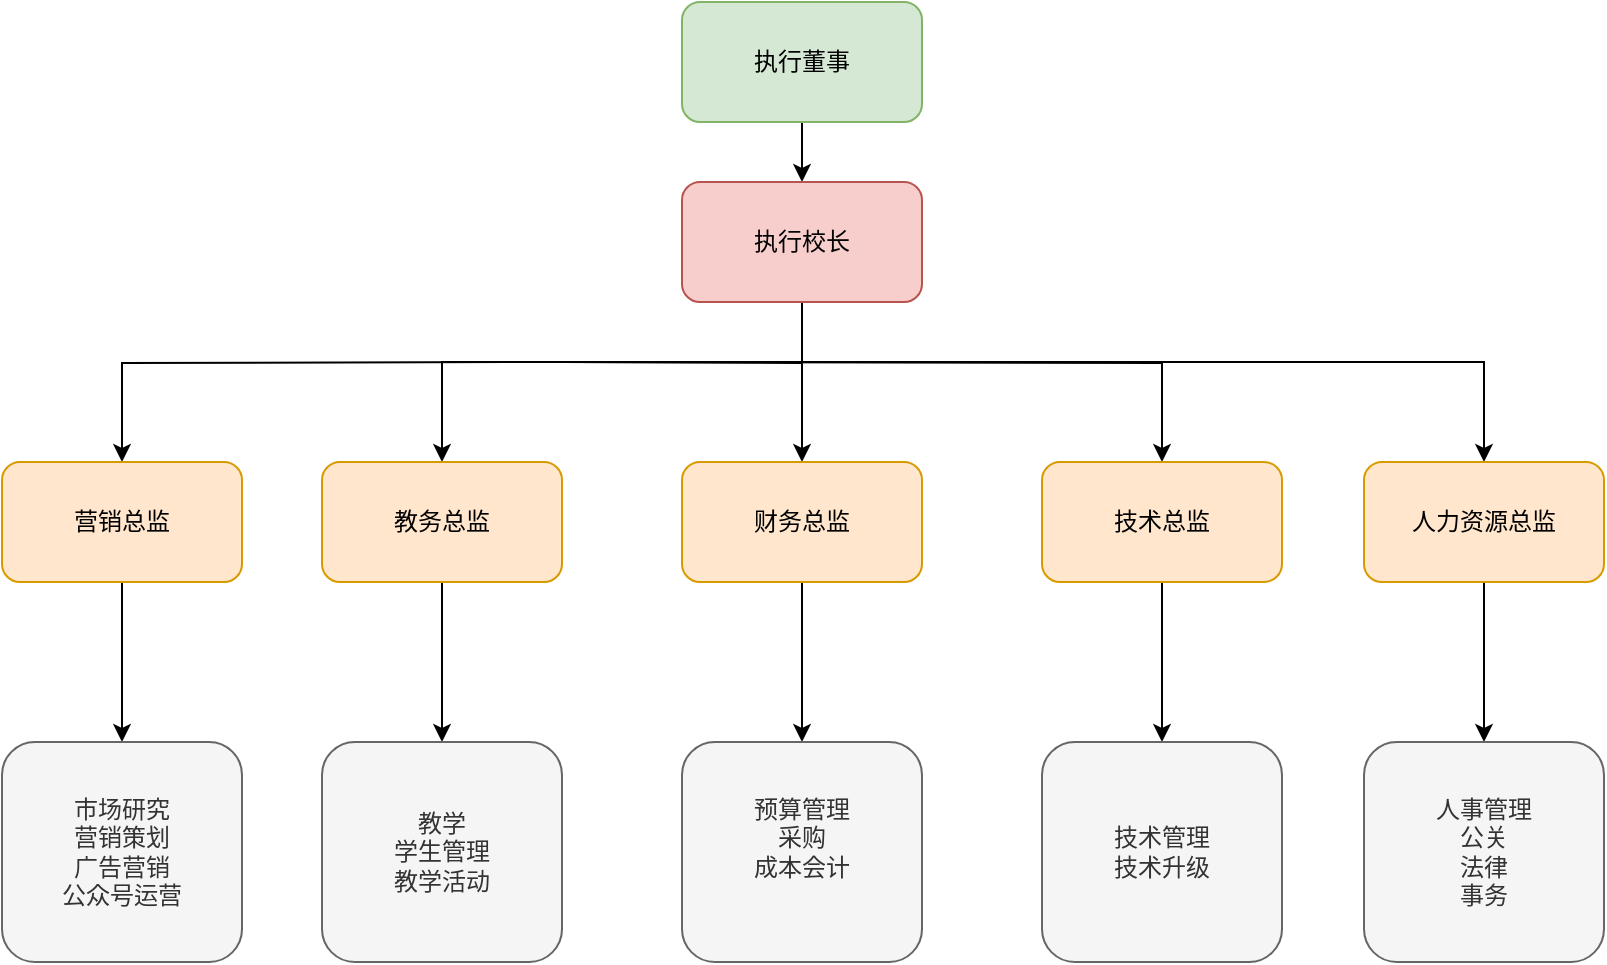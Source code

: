 <mxfile version="10.6.5" type="github"><diagram id="-_oVrOdCQCF2ox1JaDf6" name="Page-1"><mxGraphModel dx="1353" dy="775" grid="1" gridSize="10" guides="1" tooltips="1" connect="1" arrows="1" fold="1" page="1" pageScale="1" pageWidth="827" pageHeight="1169" math="0" shadow="0"><root><mxCell id="0"/><mxCell id="1" parent="0"/><mxCell id="cT-NTPE3A9bwr0N4KqqJ-11" value="" style="edgeStyle=orthogonalEdgeStyle;rounded=0;orthogonalLoop=1;jettySize=auto;html=1;" edge="1" parent="1" source="cT-NTPE3A9bwr0N4KqqJ-1" target="cT-NTPE3A9bwr0N4KqqJ-2"><mxGeometry relative="1" as="geometry"/></mxCell><mxCell id="cT-NTPE3A9bwr0N4KqqJ-1" value="执行董事" style="rounded=1;whiteSpace=wrap;html=1;fillColor=#d5e8d4;strokeColor=#82b366;" vertex="1" parent="1"><mxGeometry x="440" y="160" width="120" height="60" as="geometry"/></mxCell><mxCell id="cT-NTPE3A9bwr0N4KqqJ-6" value="" style="edgeStyle=orthogonalEdgeStyle;rounded=0;orthogonalLoop=1;jettySize=auto;html=1;" edge="1" parent="1" target="cT-NTPE3A9bwr0N4KqqJ-5"><mxGeometry relative="1" as="geometry"><mxPoint x="380" y="340" as="sourcePoint"/></mxGeometry></mxCell><mxCell id="cT-NTPE3A9bwr0N4KqqJ-8" value="" style="edgeStyle=orthogonalEdgeStyle;rounded=0;orthogonalLoop=1;jettySize=auto;html=1;" edge="1" parent="1" target="cT-NTPE3A9bwr0N4KqqJ-7"><mxGeometry relative="1" as="geometry"><mxPoint x="380" y="340" as="sourcePoint"/></mxGeometry></mxCell><mxCell id="cT-NTPE3A9bwr0N4KqqJ-10" value="" style="edgeStyle=orthogonalEdgeStyle;rounded=0;orthogonalLoop=1;jettySize=auto;html=1;" edge="1" parent="1" target="cT-NTPE3A9bwr0N4KqqJ-9"><mxGeometry relative="1" as="geometry"><mxPoint x="500" y="340" as="sourcePoint"/><Array as="points"><mxPoint x="400" y="340"/><mxPoint x="310" y="340"/></Array></mxGeometry></mxCell><mxCell id="cT-NTPE3A9bwr0N4KqqJ-13" value="" style="edgeStyle=orthogonalEdgeStyle;rounded=0;orthogonalLoop=1;jettySize=auto;html=1;" edge="1" parent="1" target="cT-NTPE3A9bwr0N4KqqJ-12"><mxGeometry relative="1" as="geometry"><mxPoint x="380" y="340" as="sourcePoint"/></mxGeometry></mxCell><mxCell id="cT-NTPE3A9bwr0N4KqqJ-21" value="" style="edgeStyle=orthogonalEdgeStyle;rounded=0;orthogonalLoop=1;jettySize=auto;html=1;" edge="1" parent="1" source="cT-NTPE3A9bwr0N4KqqJ-2" target="cT-NTPE3A9bwr0N4KqqJ-20"><mxGeometry relative="1" as="geometry"><Array as="points"><mxPoint x="500" y="340"/><mxPoint x="841" y="340"/></Array></mxGeometry></mxCell><mxCell id="cT-NTPE3A9bwr0N4KqqJ-2" value="执行校长" style="rounded=1;whiteSpace=wrap;html=1;fillColor=#f8cecc;strokeColor=#b85450;" vertex="1" parent="1"><mxGeometry x="440" y="250" width="120" height="60" as="geometry"/></mxCell><mxCell id="cT-NTPE3A9bwr0N4KqqJ-23" value="" style="edgeStyle=orthogonalEdgeStyle;rounded=0;orthogonalLoop=1;jettySize=auto;html=1;" edge="1" parent="1" source="cT-NTPE3A9bwr0N4KqqJ-20" target="cT-NTPE3A9bwr0N4KqqJ-22"><mxGeometry relative="1" as="geometry"/></mxCell><mxCell id="cT-NTPE3A9bwr0N4KqqJ-20" value="人力资源总监" style="rounded=1;whiteSpace=wrap;html=1;fillColor=#ffe6cc;strokeColor=#d79b00;" vertex="1" parent="1"><mxGeometry x="781" y="390" width="120" height="60" as="geometry"/></mxCell><mxCell id="cT-NTPE3A9bwr0N4KqqJ-22" value="人事管理&lt;br&gt;公关&lt;br&gt;法律&lt;br&gt;事务&lt;br&gt;" style="rounded=1;whiteSpace=wrap;html=1;fillColor=#f5f5f5;strokeColor=#666666;fontColor=#333333;" vertex="1" parent="1"><mxGeometry x="781" y="530" width="120" height="110" as="geometry"/></mxCell><mxCell id="cT-NTPE3A9bwr0N4KqqJ-25" value="" style="edgeStyle=orthogonalEdgeStyle;rounded=0;orthogonalLoop=1;jettySize=auto;html=1;" edge="1" parent="1" source="cT-NTPE3A9bwr0N4KqqJ-12" target="cT-NTPE3A9bwr0N4KqqJ-24"><mxGeometry relative="1" as="geometry"/></mxCell><mxCell id="cT-NTPE3A9bwr0N4KqqJ-12" value="技术总监" style="rounded=1;whiteSpace=wrap;html=1;fillColor=#ffe6cc;strokeColor=#d79b00;" vertex="1" parent="1"><mxGeometry x="620" y="390" width="120" height="60" as="geometry"/></mxCell><mxCell id="cT-NTPE3A9bwr0N4KqqJ-24" value="技术管理&lt;br&gt;技术升级&lt;br&gt;" style="rounded=1;whiteSpace=wrap;html=1;fillColor=#f5f5f5;strokeColor=#666666;fontColor=#333333;" vertex="1" parent="1"><mxGeometry x="620" y="530" width="120" height="110" as="geometry"/></mxCell><mxCell id="cT-NTPE3A9bwr0N4KqqJ-17" value="" style="edgeStyle=orthogonalEdgeStyle;rounded=0;orthogonalLoop=1;jettySize=auto;html=1;" edge="1" parent="1" source="cT-NTPE3A9bwr0N4KqqJ-9" target="cT-NTPE3A9bwr0N4KqqJ-16"><mxGeometry relative="1" as="geometry"/></mxCell><mxCell id="cT-NTPE3A9bwr0N4KqqJ-9" value="教务总监" style="rounded=1;whiteSpace=wrap;html=1;fillColor=#ffe6cc;strokeColor=#d79b00;" vertex="1" parent="1"><mxGeometry x="260" y="390" width="120" height="60" as="geometry"/></mxCell><mxCell id="cT-NTPE3A9bwr0N4KqqJ-16" value="教学&lt;br&gt;学生管理&lt;br&gt;教学活动&lt;br&gt;" style="rounded=1;whiteSpace=wrap;html=1;fillColor=#f5f5f5;strokeColor=#666666;fontColor=#333333;" vertex="1" parent="1"><mxGeometry x="260" y="530" width="120" height="110" as="geometry"/></mxCell><mxCell id="cT-NTPE3A9bwr0N4KqqJ-15" value="" style="edgeStyle=orthogonalEdgeStyle;rounded=0;orthogonalLoop=1;jettySize=auto;html=1;" edge="1" parent="1" source="cT-NTPE3A9bwr0N4KqqJ-7" target="cT-NTPE3A9bwr0N4KqqJ-14"><mxGeometry relative="1" as="geometry"/></mxCell><mxCell id="cT-NTPE3A9bwr0N4KqqJ-7" value="营销总监" style="rounded=1;whiteSpace=wrap;html=1;fillColor=#ffe6cc;strokeColor=#d79b00;" vertex="1" parent="1"><mxGeometry x="100" y="390" width="120" height="60" as="geometry"/></mxCell><mxCell id="cT-NTPE3A9bwr0N4KqqJ-14" value="市场研究&lt;br&gt;营销策划&lt;br&gt;广告营销&lt;br&gt;公众号运营&lt;br&gt;" style="rounded=1;whiteSpace=wrap;html=1;fillColor=#f5f5f5;strokeColor=#666666;fontColor=#333333;" vertex="1" parent="1"><mxGeometry x="100" y="530" width="120" height="110" as="geometry"/></mxCell><mxCell id="cT-NTPE3A9bwr0N4KqqJ-19" value="" style="edgeStyle=orthogonalEdgeStyle;rounded=0;orthogonalLoop=1;jettySize=auto;html=1;" edge="1" parent="1" source="cT-NTPE3A9bwr0N4KqqJ-5" target="cT-NTPE3A9bwr0N4KqqJ-18"><mxGeometry relative="1" as="geometry"/></mxCell><mxCell id="cT-NTPE3A9bwr0N4KqqJ-5" value="财务总监" style="rounded=1;whiteSpace=wrap;html=1;fillColor=#ffe6cc;strokeColor=#d79b00;" vertex="1" parent="1"><mxGeometry x="440" y="390" width="120" height="60" as="geometry"/></mxCell><mxCell id="cT-NTPE3A9bwr0N4KqqJ-18" value="预算管理&lt;br&gt;采购&lt;br&gt;成本会计&lt;br&gt;&lt;br&gt;" style="rounded=1;whiteSpace=wrap;html=1;fillColor=#f5f5f5;strokeColor=#666666;fontColor=#333333;" vertex="1" parent="1"><mxGeometry x="440" y="530" width="120" height="110" as="geometry"/></mxCell></root></mxGraphModel></diagram></mxfile>